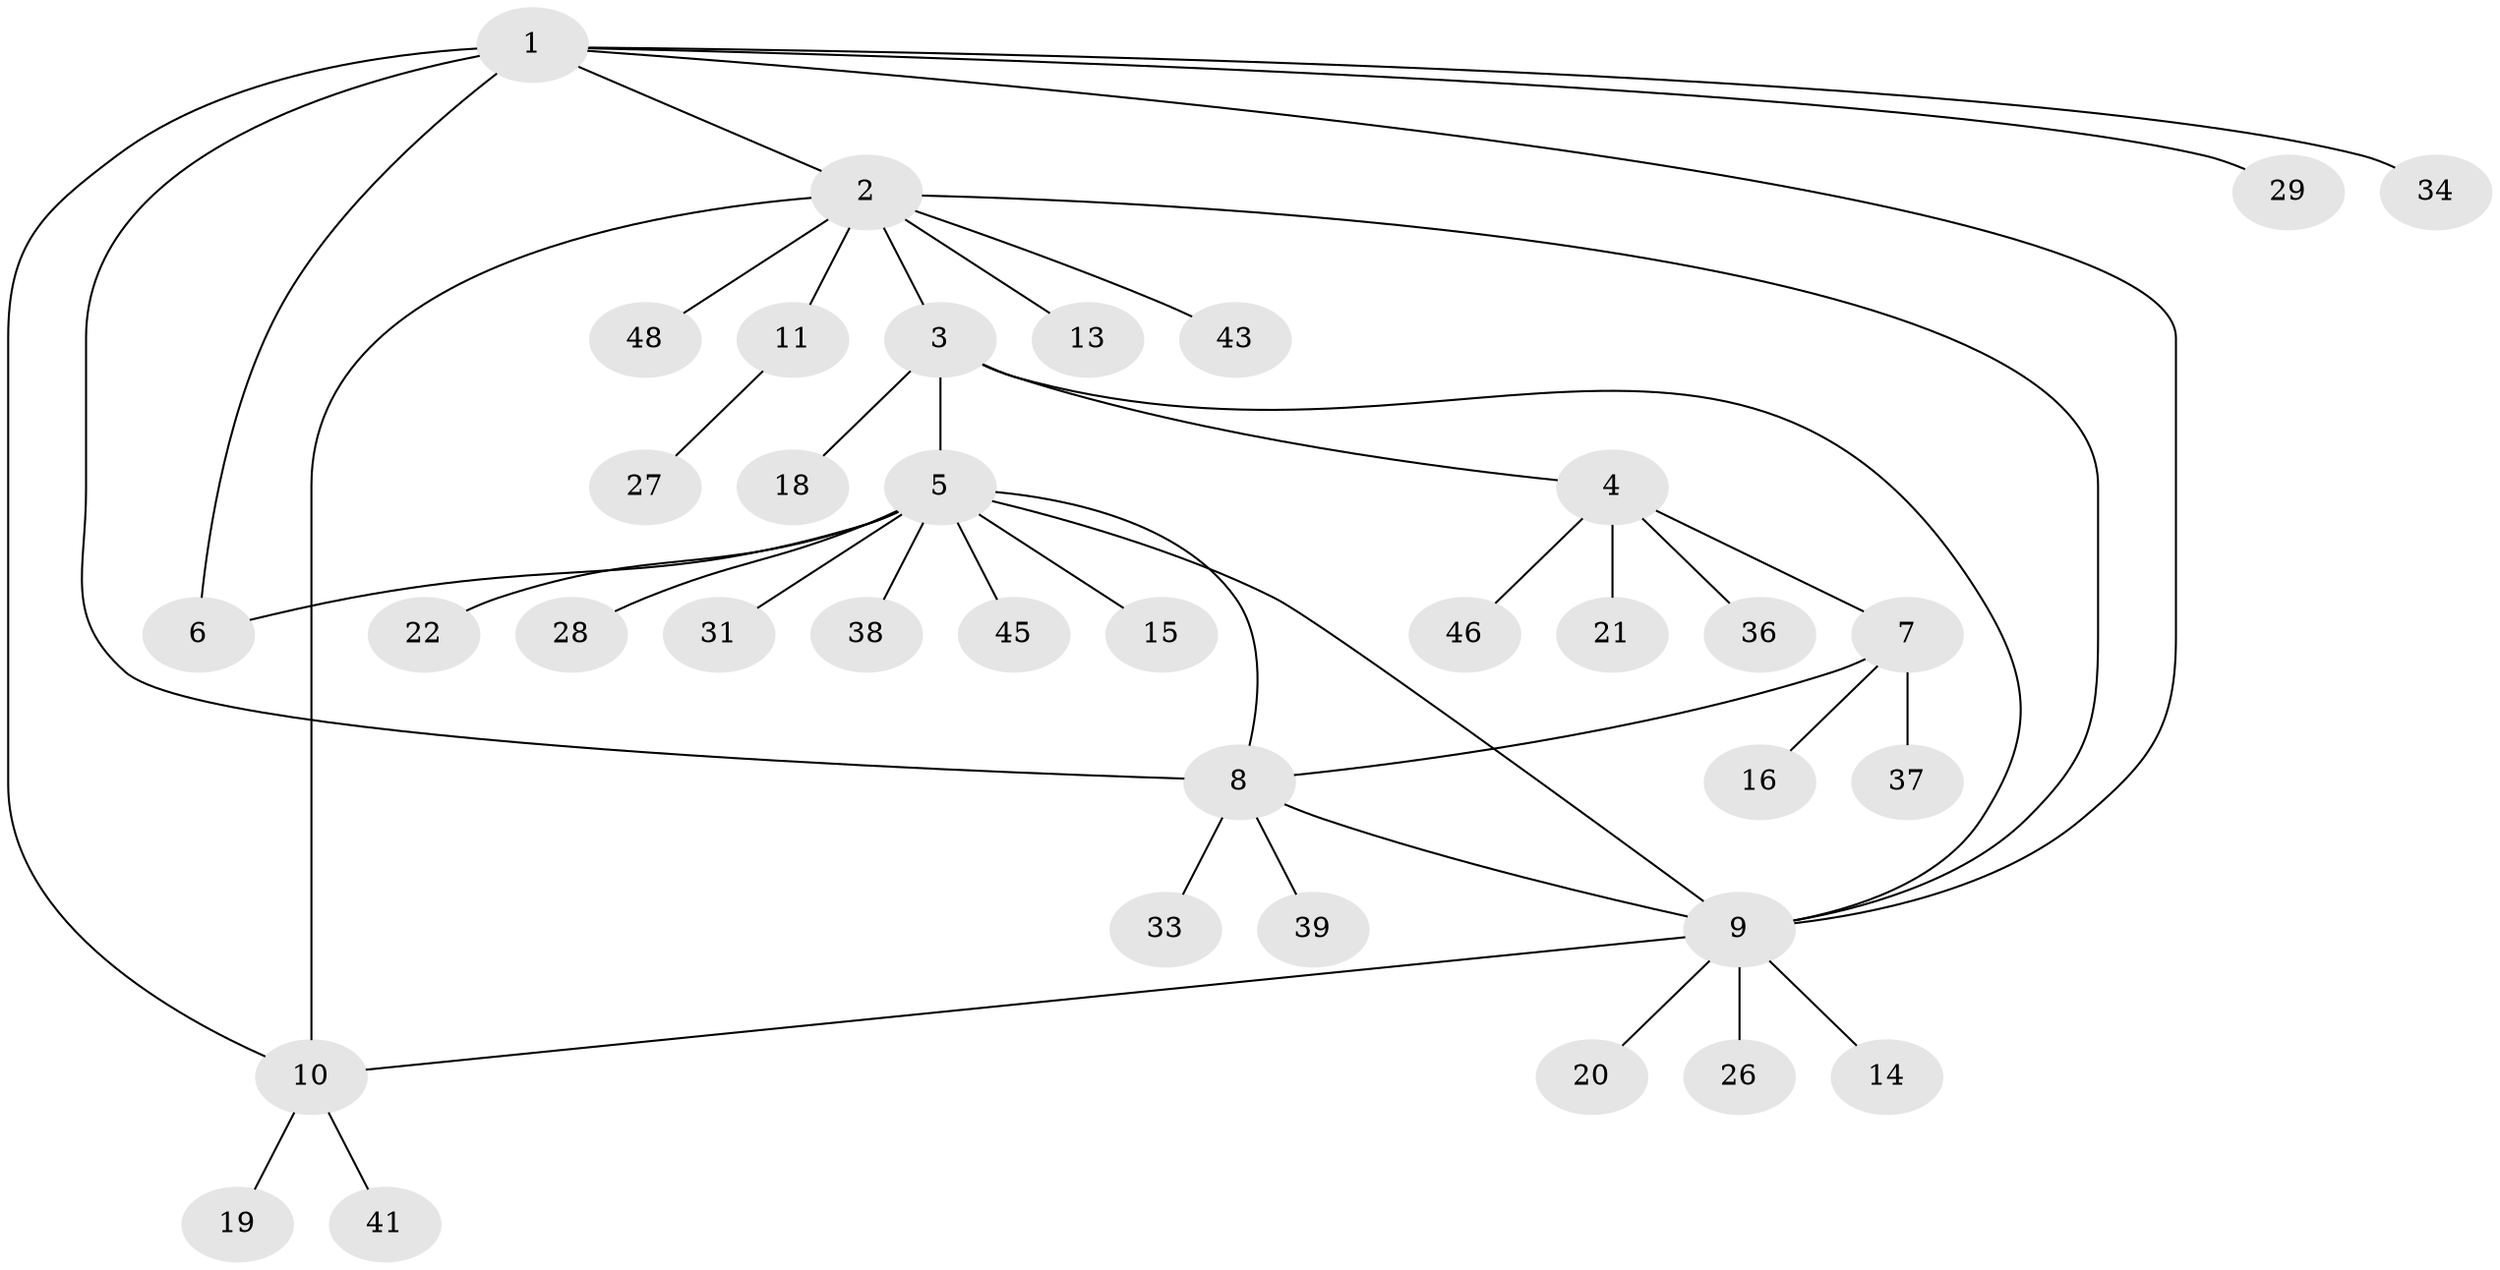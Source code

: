 // Generated by graph-tools (version 1.1) at 2025/24/03/03/25 07:24:11]
// undirected, 36 vertices, 44 edges
graph export_dot {
graph [start="1"]
  node [color=gray90,style=filled];
  1 [super="+32"];
  2 [super="+17"];
  3 [super="+40"];
  4 [super="+23"];
  5 [super="+12"];
  6;
  7 [super="+30"];
  8 [super="+42"];
  9 [super="+25"];
  10 [super="+35"];
  11 [super="+44"];
  13;
  14;
  15;
  16;
  18;
  19 [super="+24"];
  20;
  21;
  22;
  26;
  27;
  28;
  29;
  31;
  33;
  34;
  36;
  37 [super="+47"];
  38;
  39;
  41 [super="+49"];
  43;
  45;
  46;
  48;
  1 -- 2;
  1 -- 6;
  1 -- 8 [weight=2];
  1 -- 29;
  1 -- 34;
  1 -- 10;
  1 -- 9;
  2 -- 3;
  2 -- 10;
  2 -- 11;
  2 -- 13;
  2 -- 43;
  2 -- 48;
  2 -- 9;
  3 -- 4;
  3 -- 5 [weight=2];
  3 -- 9;
  3 -- 18;
  4 -- 7;
  4 -- 21;
  4 -- 36;
  4 -- 46;
  5 -- 6;
  5 -- 8;
  5 -- 9;
  5 -- 15;
  5 -- 22;
  5 -- 28;
  5 -- 31;
  5 -- 38;
  5 -- 45;
  7 -- 8;
  7 -- 16;
  7 -- 37;
  8 -- 9;
  8 -- 33;
  8 -- 39;
  9 -- 10;
  9 -- 14;
  9 -- 20;
  9 -- 26;
  10 -- 19;
  10 -- 41;
  11 -- 27;
}
